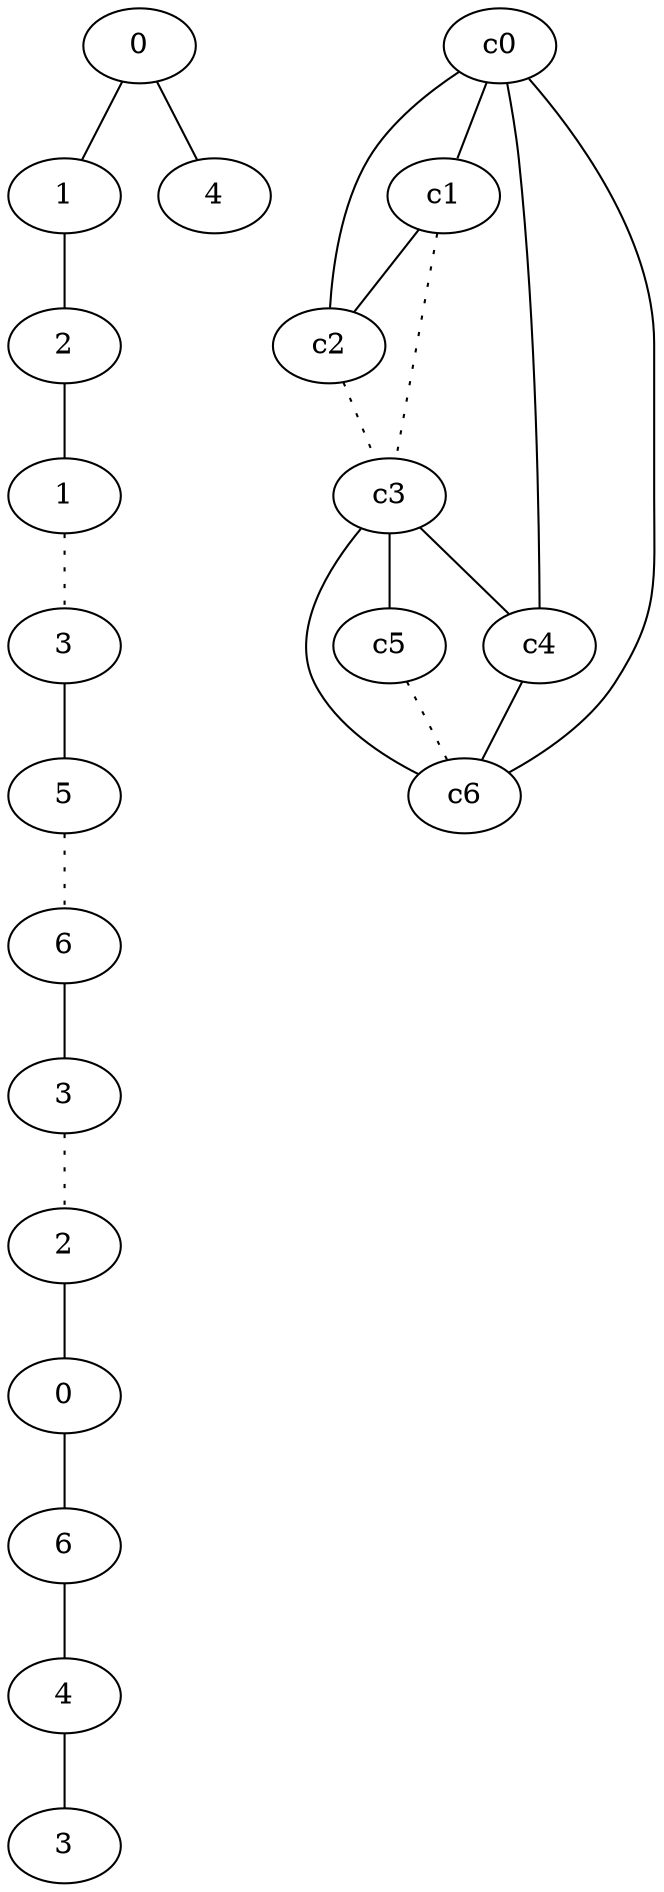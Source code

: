 graph {
a0[label=0];
a1[label=1];
a2[label=2];
a3[label=1];
a4[label=3];
a5[label=5];
a6[label=6];
a7[label=3];
a8[label=2];
a9[label=0];
a10[label=6];
a11[label=4];
a12[label=3];
a13[label=4];
a0 -- a1;
a0 -- a13;
a1 -- a2;
a2 -- a3;
a3 -- a4 [style=dotted];
a4 -- a5;
a5 -- a6 [style=dotted];
a6 -- a7;
a7 -- a8 [style=dotted];
a8 -- a9;
a9 -- a10;
a10 -- a11;
a11 -- a12;
c0 -- c1;
c0 -- c2;
c0 -- c4;
c0 -- c6;
c1 -- c2;
c1 -- c3 [style=dotted];
c2 -- c3 [style=dotted];
c3 -- c4;
c3 -- c5;
c3 -- c6;
c4 -- c6;
c5 -- c6 [style=dotted];
}
